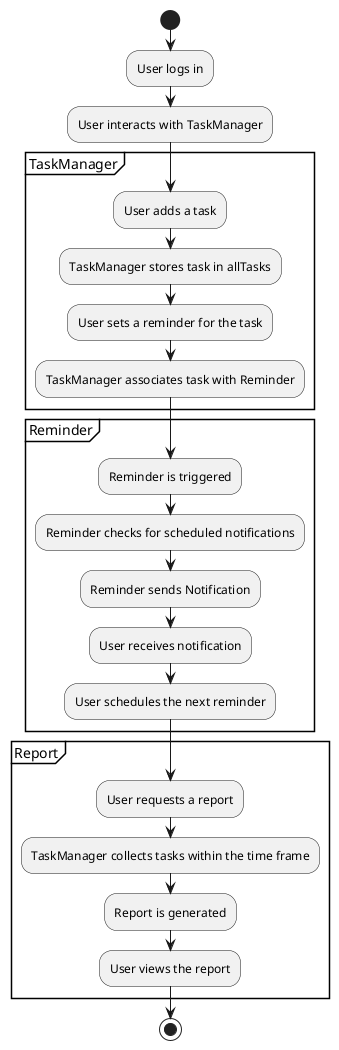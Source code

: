 @startuml
start

:User logs in;
:User interacts with TaskManager;

partition TaskManager {
    :User adds a task;
    :TaskManager stores task in allTasks;
    :User sets a reminder for the task;
    :TaskManager associates task with Reminder;
}

partition Reminder {
    :Reminder is triggered;
    :Reminder checks for scheduled notifications;
    :Reminder sends Notification;
    :User receives notification;
    :User schedules the next reminder;
}

partition Report {
    :User requests a report;
    :TaskManager collects tasks within the time frame;
    :Report is generated;
    :User views the report;
}

stop
@enduml